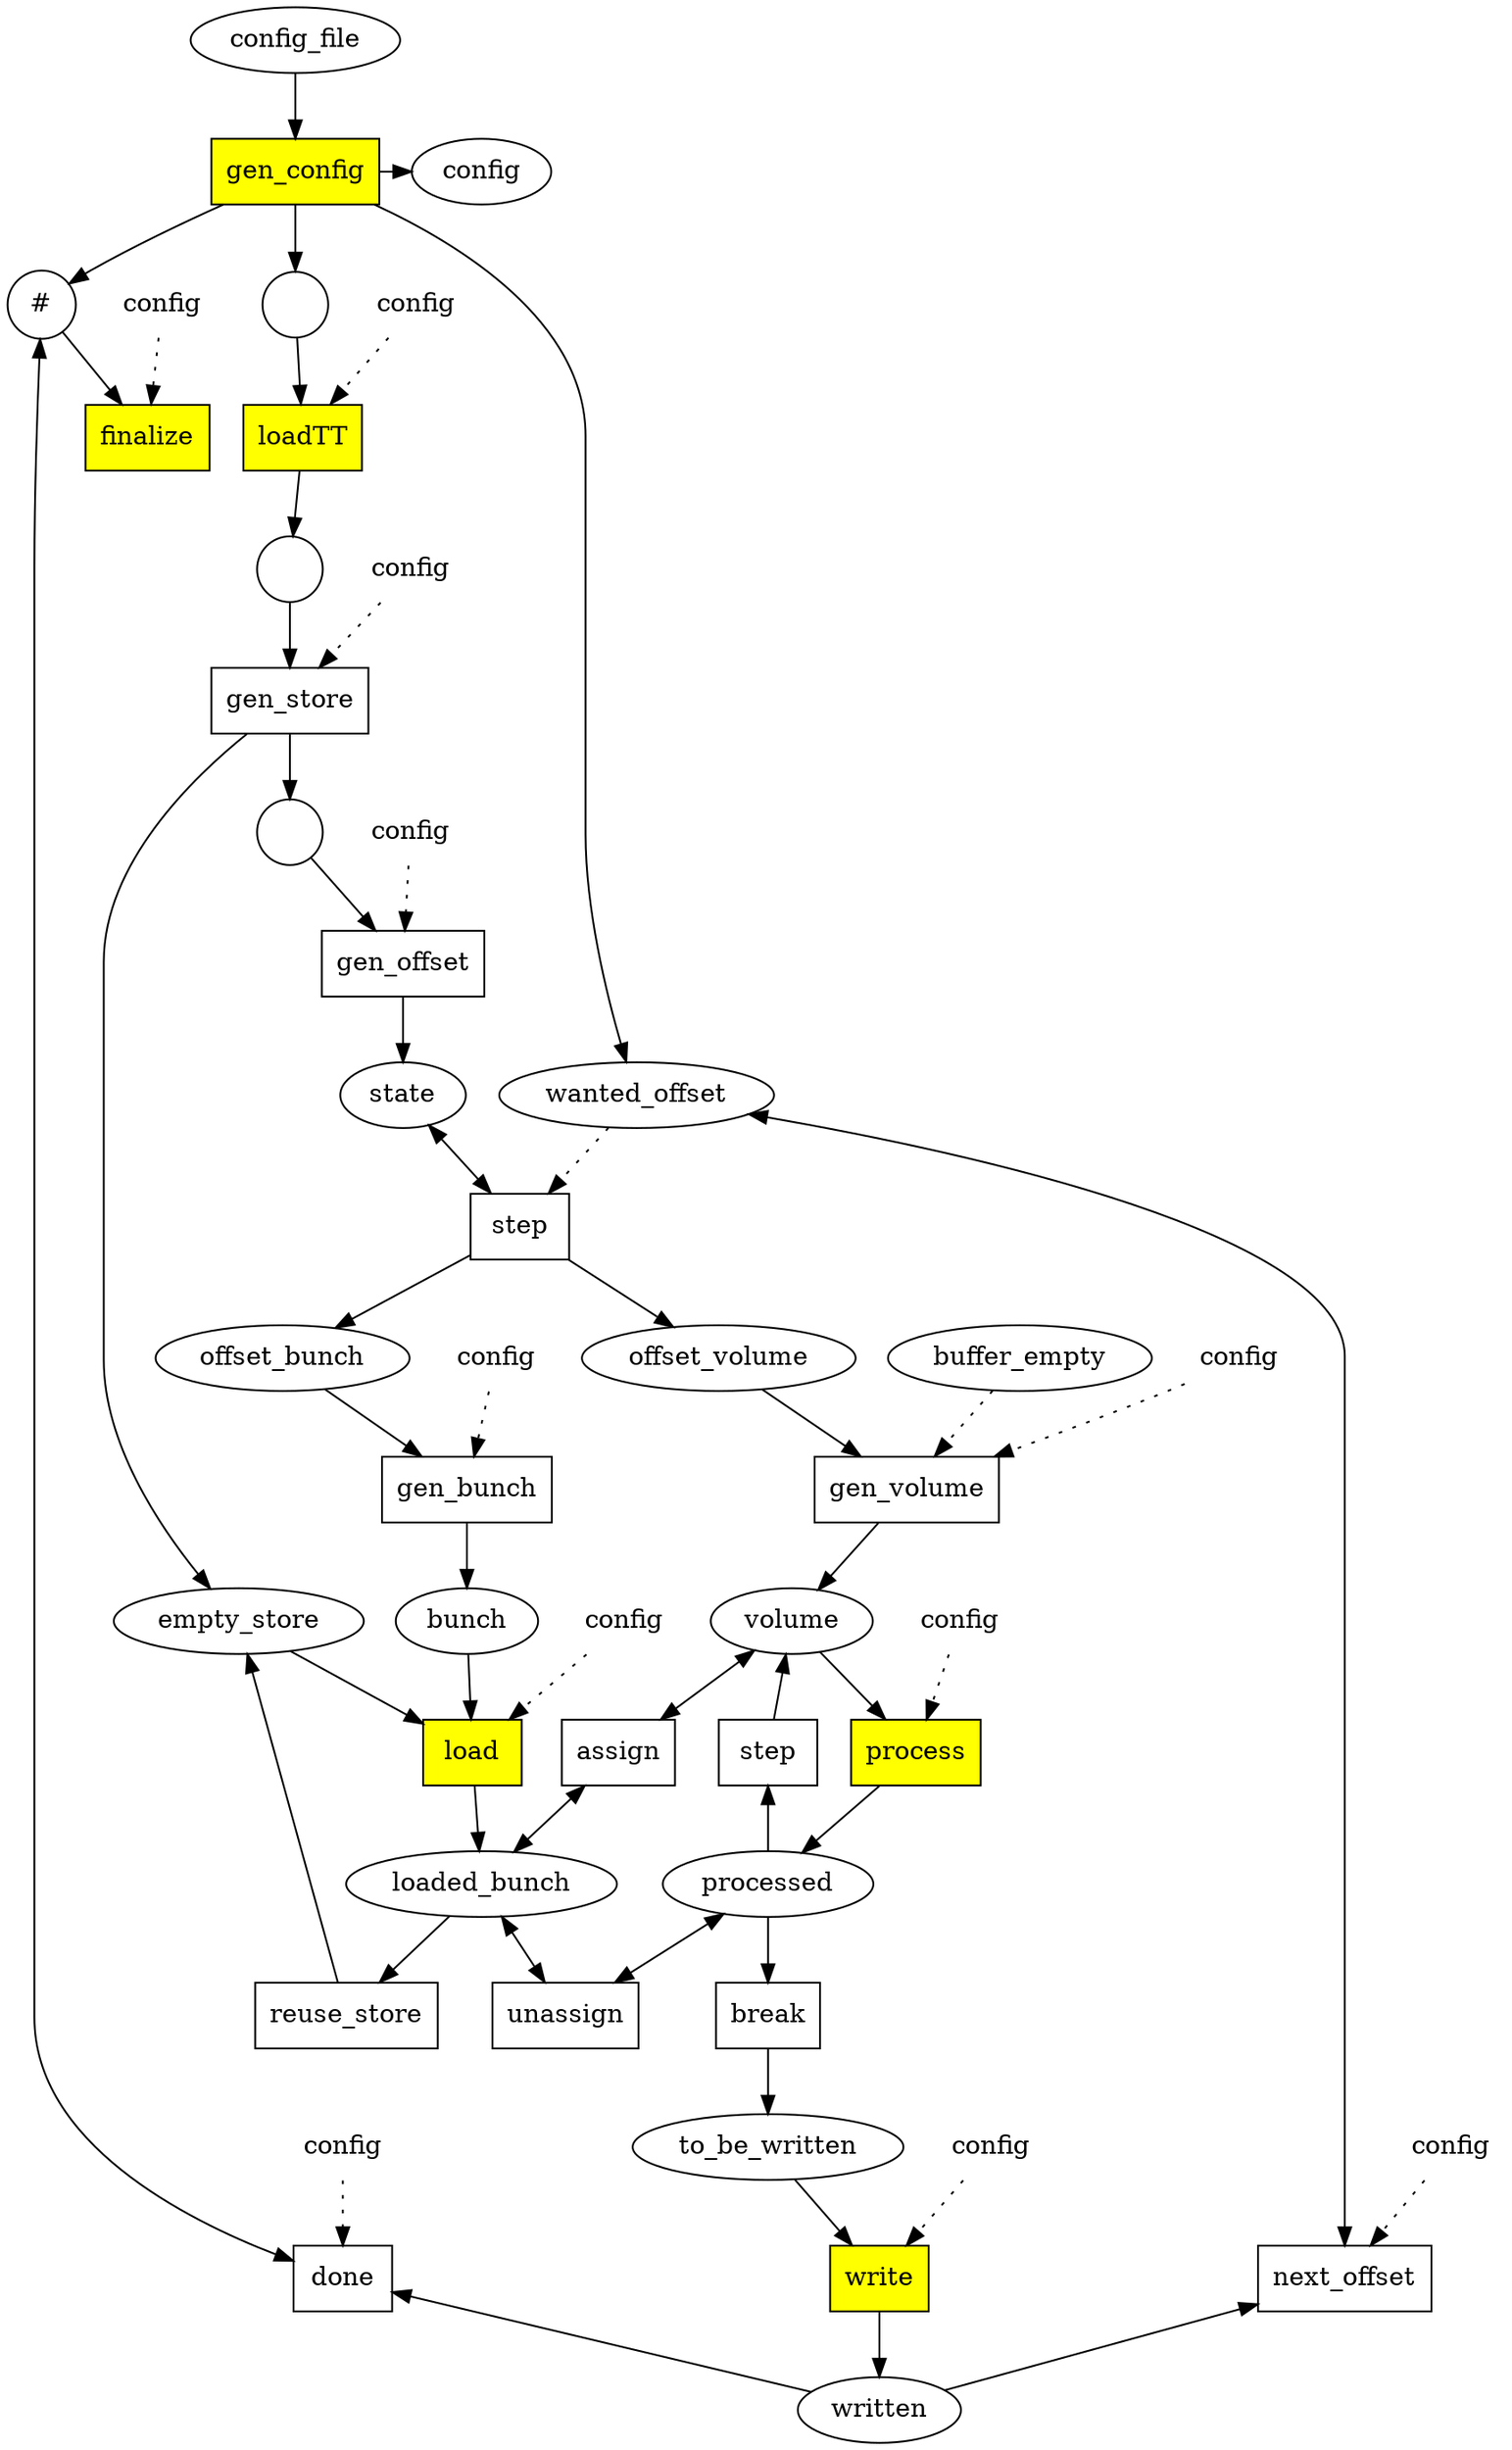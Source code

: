 digraph KDM {
p0 [label = "config_file", shape = "ellipse"];
p10 [label = "offset_volume", shape = "ellipse"];
p12 [label = "bunch", shape = "ellipse"];
p13 [label = "loaded_bunch", shape = "ellipse"];
p15 [label = "volume", shape = "ellipse"];
p16 [label = "processed", shape = "ellipse"];
p17 [label = "to_be_written", shape = "ellipse"];
p18 [label = "written", shape = "ellipse"];
p19 [label = "#", shape = "circle"];
p2 [label = "", shape = "circle"];
p20 [label = "buffer_empty", shape = "ellipse"];
p3 [label = "", shape = "circle"];
p5 [label = "empty_store", shape = "ellipse"];
p6 [label = "", shape = "circle"];
p7 [label = "wanted_offset", shape = "ellipse"];
p8 [label = "state", shape = "ellipse"];
p9 [label = "offset_bunch", shape = "ellipse"];
t1 [label = "loadTT", shape = "rectangle", style="filled", fillcolor="yellow"];
t11 [label = "gen_volume", shape = "rectangle"];
t15 [label = "reuse_store", shape = "rectangle"];
t19 [label = "unassign", shape = "rectangle"];
t2 [label = "gen_store", shape = "rectangle"];
t22 [label = "break", shape = "rectangle"];
t26 [label = "finalize", shape = "rectangle", style="filled", fillcolor="yellow"];
t5 [label = "gen_offset", shape = "rectangle"];
t6 [label = "step", shape = "rectangle"];
t8 [label = "gen_bunch", shape = "rectangle"];
subgraph {
rank = same;
t18 [label = "process", shape = "rectangle", style="filled", fillcolor="yellow"];
t21 [label = "step", shape = "rectangle"];
}
subgraph {
rank = same;
t23 [label = "write", shape = "rectangle", style="filled", fillcolor="yellow"];
t24 [label = "next_offset", shape = "rectangle"];
t25 [label = "done", shape = "rectangle"];
}
subgraph {
rank = same;
p1 [label = "config", shape = "ellipse"];
t0 [label = "gen_config", shape = "rectangle", style="filled", fillcolor="yellow"];
}
subgraph {
rank=same;
t14 [label = "load", shape = "rectangle", style="filled", fillcolor="yellow"];
t16 [label = "assign", shape = "rectangle"];
}
p0 -> t0 [];
p10 -> t11 [];
p12 -> t14 [];
p13 -> t15 [];
p13 -> t16 [dir="both"];
p13 -> t19 [dir="both"];
p15 -> t16 [dir="both"];
p15 -> t18 [];
p16 -> t19 [dir="both"];
p16 -> t21 [];
p16 -> t22 [];
p17 -> t23 [];
p18 -> t24 [];
p18 -> t25 [];
p19 -> t25 [dir="both"];
p19 -> t26 [];
p1t1 -> t1 [style="dotted"]
p1t1 [label="config", shape="none"];
p1t11 -> t11 [style = "dotted"];
p1t11 [label="config", shape="none"];
p1t14 -> t14 [style = "dotted"];
p1t14 [label="config", shape="none"];
p1t18 -> t18 [style="dotted"]
p1t18 [label="config", shape="none"];
p1t2 -> t2 [style = "dotted"];
p1t2 [label="config", shape="none"];
p1t23 -> t23 [style="dotted"]
p1t23 [label="config", shape="none"];
p1t24 -> t24 [style = "dotted"];
p1t24 [label="config", shape="none"];
p1t25 -> t25 [style = "dotted"];
p1t25 [label="config", shape="none"];
p1t26 -> t26 [style="dotted"]
p1t26 [label="config", shape="none"];
p1t5 -> t5 [style = "dotted"];
p1t5 [label="config", shape="none"];
p1t8 -> t8 [style = "dotted"];
p1t8 [label="config", shape="none"];
p2 -> t2 [];
p20 -> t11 [style = "dotted"];
p3 -> t1 [];
p5 -> t14 [];
p6 -> t5 [];
p7 -> t24 [dir="both"];
p7 -> t6 [style = "dotted"];
p8 -> t6 [dir="both"];
p9 -> t8 [];
t0 -> p1 [];
t0 -> p19 [];
t0 -> p3 [];
t0 -> p7 [];
t1 -> p2 [];
t11 -> p15 [];
t14 -> p13 [];
t15 -> p5 [];
t18 -> p16 [];
t2 -> p5 [];
t2 -> p6 [];
t21 -> p15 [];
t22 -> p17 [];
t23 -> p18 [];
t5 -> p8 [];
t6 -> p10 [];
t6 -> p9 [];
t8 -> p12 [];
}
